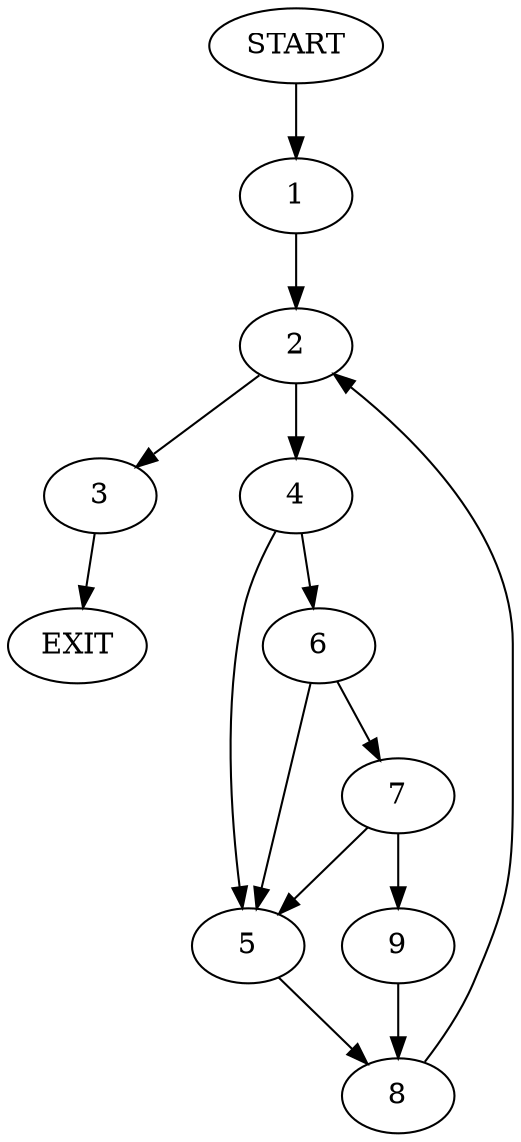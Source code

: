 digraph {
0 [label="START"]
10 [label="EXIT"]
0 -> 1
1 -> 2
2 -> 3
2 -> 4
3 -> 10
4 -> 5
4 -> 6
6 -> 5
6 -> 7
5 -> 8
7 -> 5
7 -> 9
9 -> 8
8 -> 2
}
